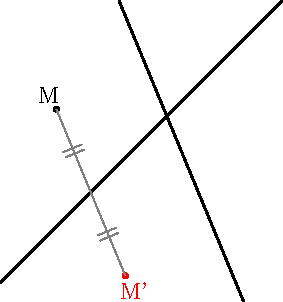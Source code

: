     import geometry;
    size(5cm,0);
    line AB=line(origin, NE), CD=line(2*NE+N, 2*NE+SE);
    draw(AB, linewidth(bp)); draw(CD, linewidth(bp));
    transform reflect=reflect(AB,CD);

    point M=1.75*NE+0.5N, Mp=reflect*M;
    dot("M",M, unit(M-Mp)); dot("M'", Mp, unit(Mp-M), red);
    draw(segment(M,Mp), grey, StickIntervalMarker(2,2,grey));
    draw(box((1,1), (2.2,2.2)), invisible);
